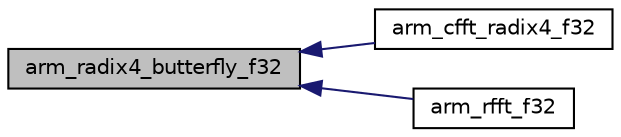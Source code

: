 digraph "arm_radix4_butterfly_f32"
{
  edge [fontname="Helvetica",fontsize="10",labelfontname="Helvetica",labelfontsize="10"];
  node [fontname="Helvetica",fontsize="10",shape=record];
  rankdir="LR";
  Node1 [label="arm_radix4_butterfly_f32",height=0.2,width=0.4,color="black", fillcolor="grey75", style="filled", fontcolor="black"];
  Node1 -> Node2 [dir="back",color="midnightblue",fontsize="10",style="solid",fontname="Helvetica"];
  Node2 [label="arm_cfft_radix4_f32",height=0.2,width=0.4,color="black", fillcolor="white", style="filled",URL="$group___complex_f_f_t.html#ga521f670cd9c571bc61aff9bec89f4c26",tooltip="Processing function for the floating-point Radix-4 CFFT/CIFFT. "];
  Node1 -> Node3 [dir="back",color="midnightblue",fontsize="10",style="solid",fontname="Helvetica"];
  Node3 [label="arm_rfft_f32",height=0.2,width=0.4,color="black", fillcolor="white", style="filled",URL="$group___real_f_f_t.html#ga3df1766d230532bc068fc4ed69d0fcdc",tooltip="Processing function for the floating-point RFFT/RIFFT. "];
}
